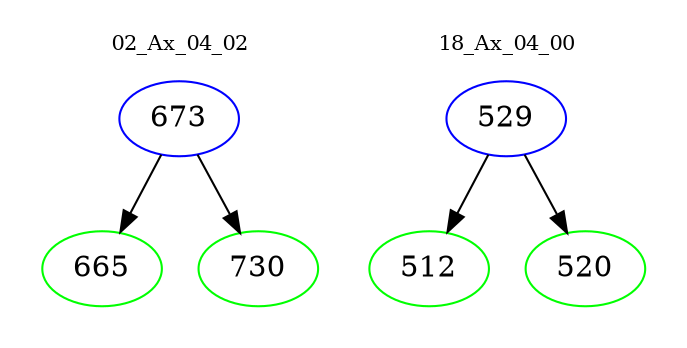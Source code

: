 digraph{
subgraph cluster_0 {
color = white
label = "02_Ax_04_02";
fontsize=10;
T0_673 [label="673", color="blue"]
T0_673 -> T0_665 [color="black"]
T0_665 [label="665", color="green"]
T0_673 -> T0_730 [color="black"]
T0_730 [label="730", color="green"]
}
subgraph cluster_1 {
color = white
label = "18_Ax_04_00";
fontsize=10;
T1_529 [label="529", color="blue"]
T1_529 -> T1_512 [color="black"]
T1_512 [label="512", color="green"]
T1_529 -> T1_520 [color="black"]
T1_520 [label="520", color="green"]
}
}
